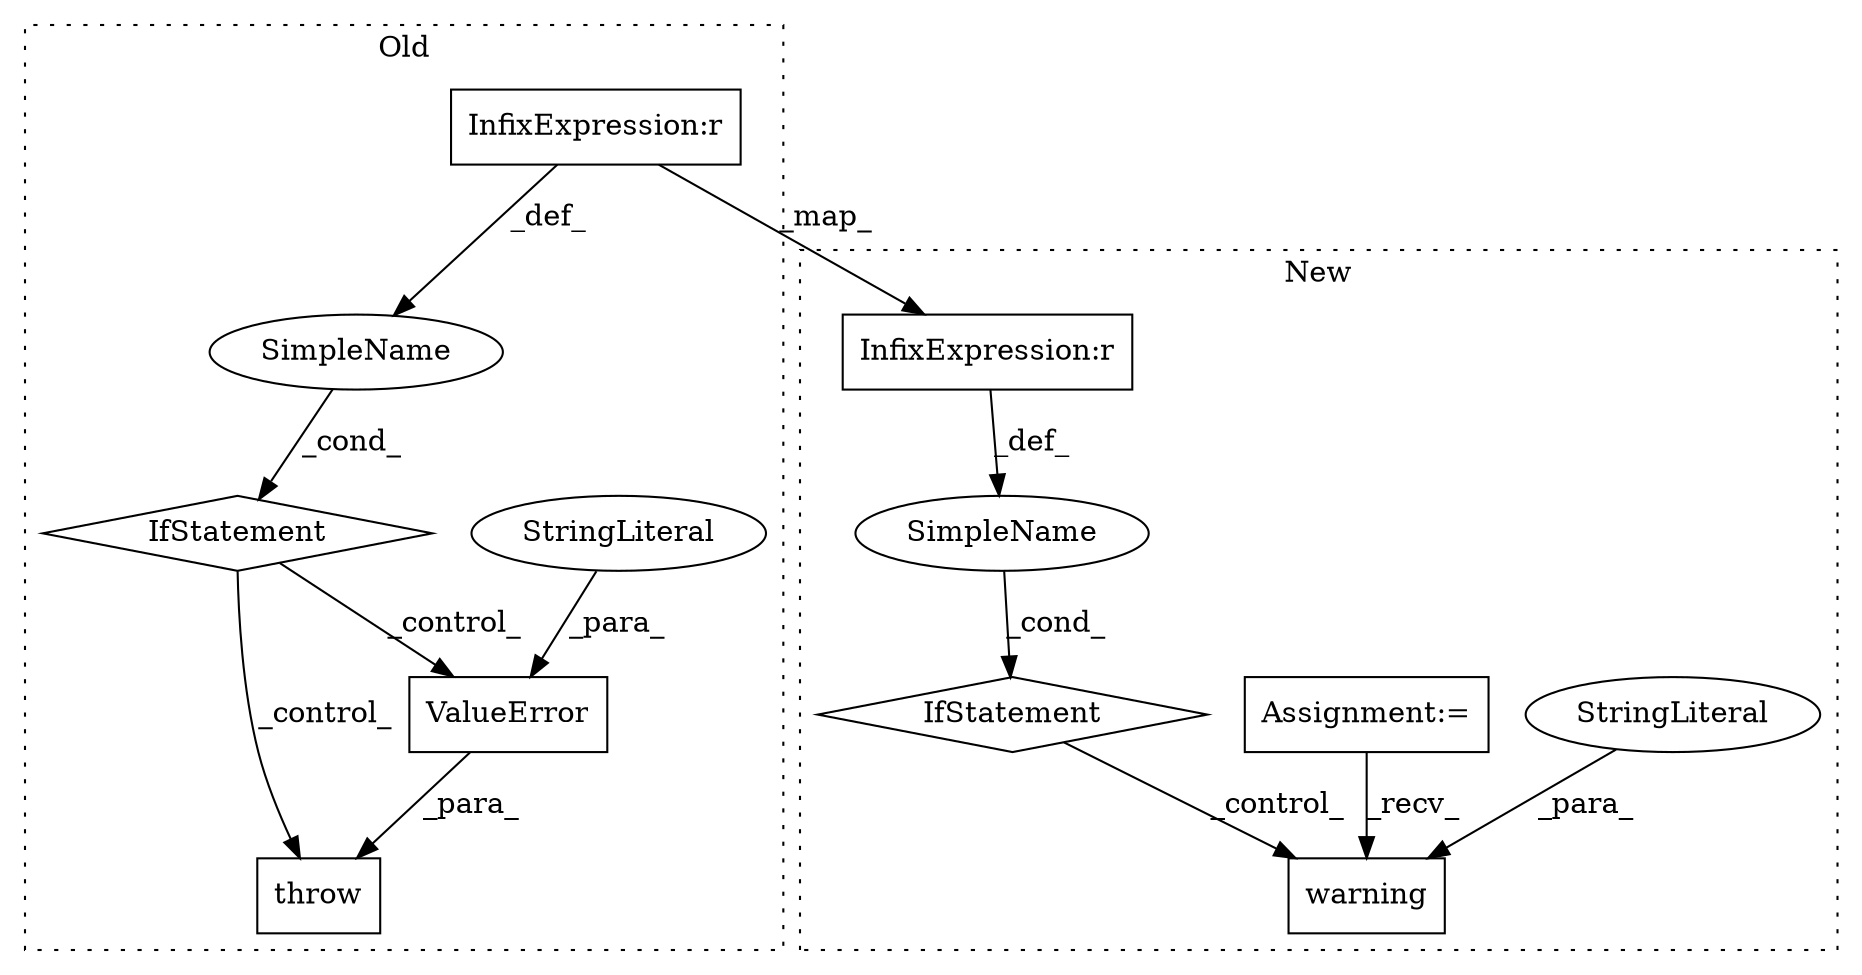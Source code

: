 digraph G {
subgraph cluster0 {
1 [label="throw" a="53" s="2074" l="6" shape="box"];
5 [label="ValueError" a="32" s="2080,2280" l="11,1" shape="box"];
6 [label="SimpleName" a="42" s="" l="" shape="ellipse"];
7 [label="IfStatement" a="25" s="2035,2064" l="4,2" shape="diamond"];
10 [label="StringLiteral" a="45" s="2091" l="189" shape="ellipse"];
11 [label="InfixExpression:r" a="27" s="2059" l="4" shape="box"];
label = "Old";
style="dotted";
}
subgraph cluster1 {
2 [label="warning" a="32" s="2171,2376" l="8,1" shape="box"];
3 [label="StringLiteral" a="45" s="2179" l="197" shape="ellipse"];
4 [label="Assignment:=" a="7" s="2022" l="7" shape="box"];
8 [label="IfStatement" a="25" s="2127,2153" l="4,2" shape="diamond"];
9 [label="SimpleName" a="42" s="" l="" shape="ellipse"];
12 [label="InfixExpression:r" a="27" s="2148" l="4" shape="box"];
label = "New";
style="dotted";
}
3 -> 2 [label="_para_"];
4 -> 2 [label="_recv_"];
5 -> 1 [label="_para_"];
6 -> 7 [label="_cond_"];
7 -> 5 [label="_control_"];
7 -> 1 [label="_control_"];
8 -> 2 [label="_control_"];
9 -> 8 [label="_cond_"];
10 -> 5 [label="_para_"];
11 -> 6 [label="_def_"];
11 -> 12 [label="_map_"];
12 -> 9 [label="_def_"];
}